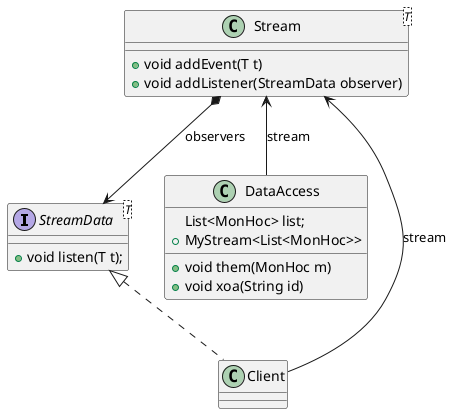 @startuml
'https://plantuml.com/class-diagram

interface StreamData<T> {
    + void listen(T t);
}

class Stream<T> {
    +void addEvent(T t)
    +void addListener(StreamData observer)
}

class DataAccess {
    List<MonHoc> list;
    + MyStream<List<MonHoc>>
    +void them(MonHoc m)
    +void xoa(String id)
}

class Client {

}

StreamData <|.. Client
Stream *--> StreamData:observers
Stream <-- Client:stream
Stream <-- DataAccess:stream



@enduml